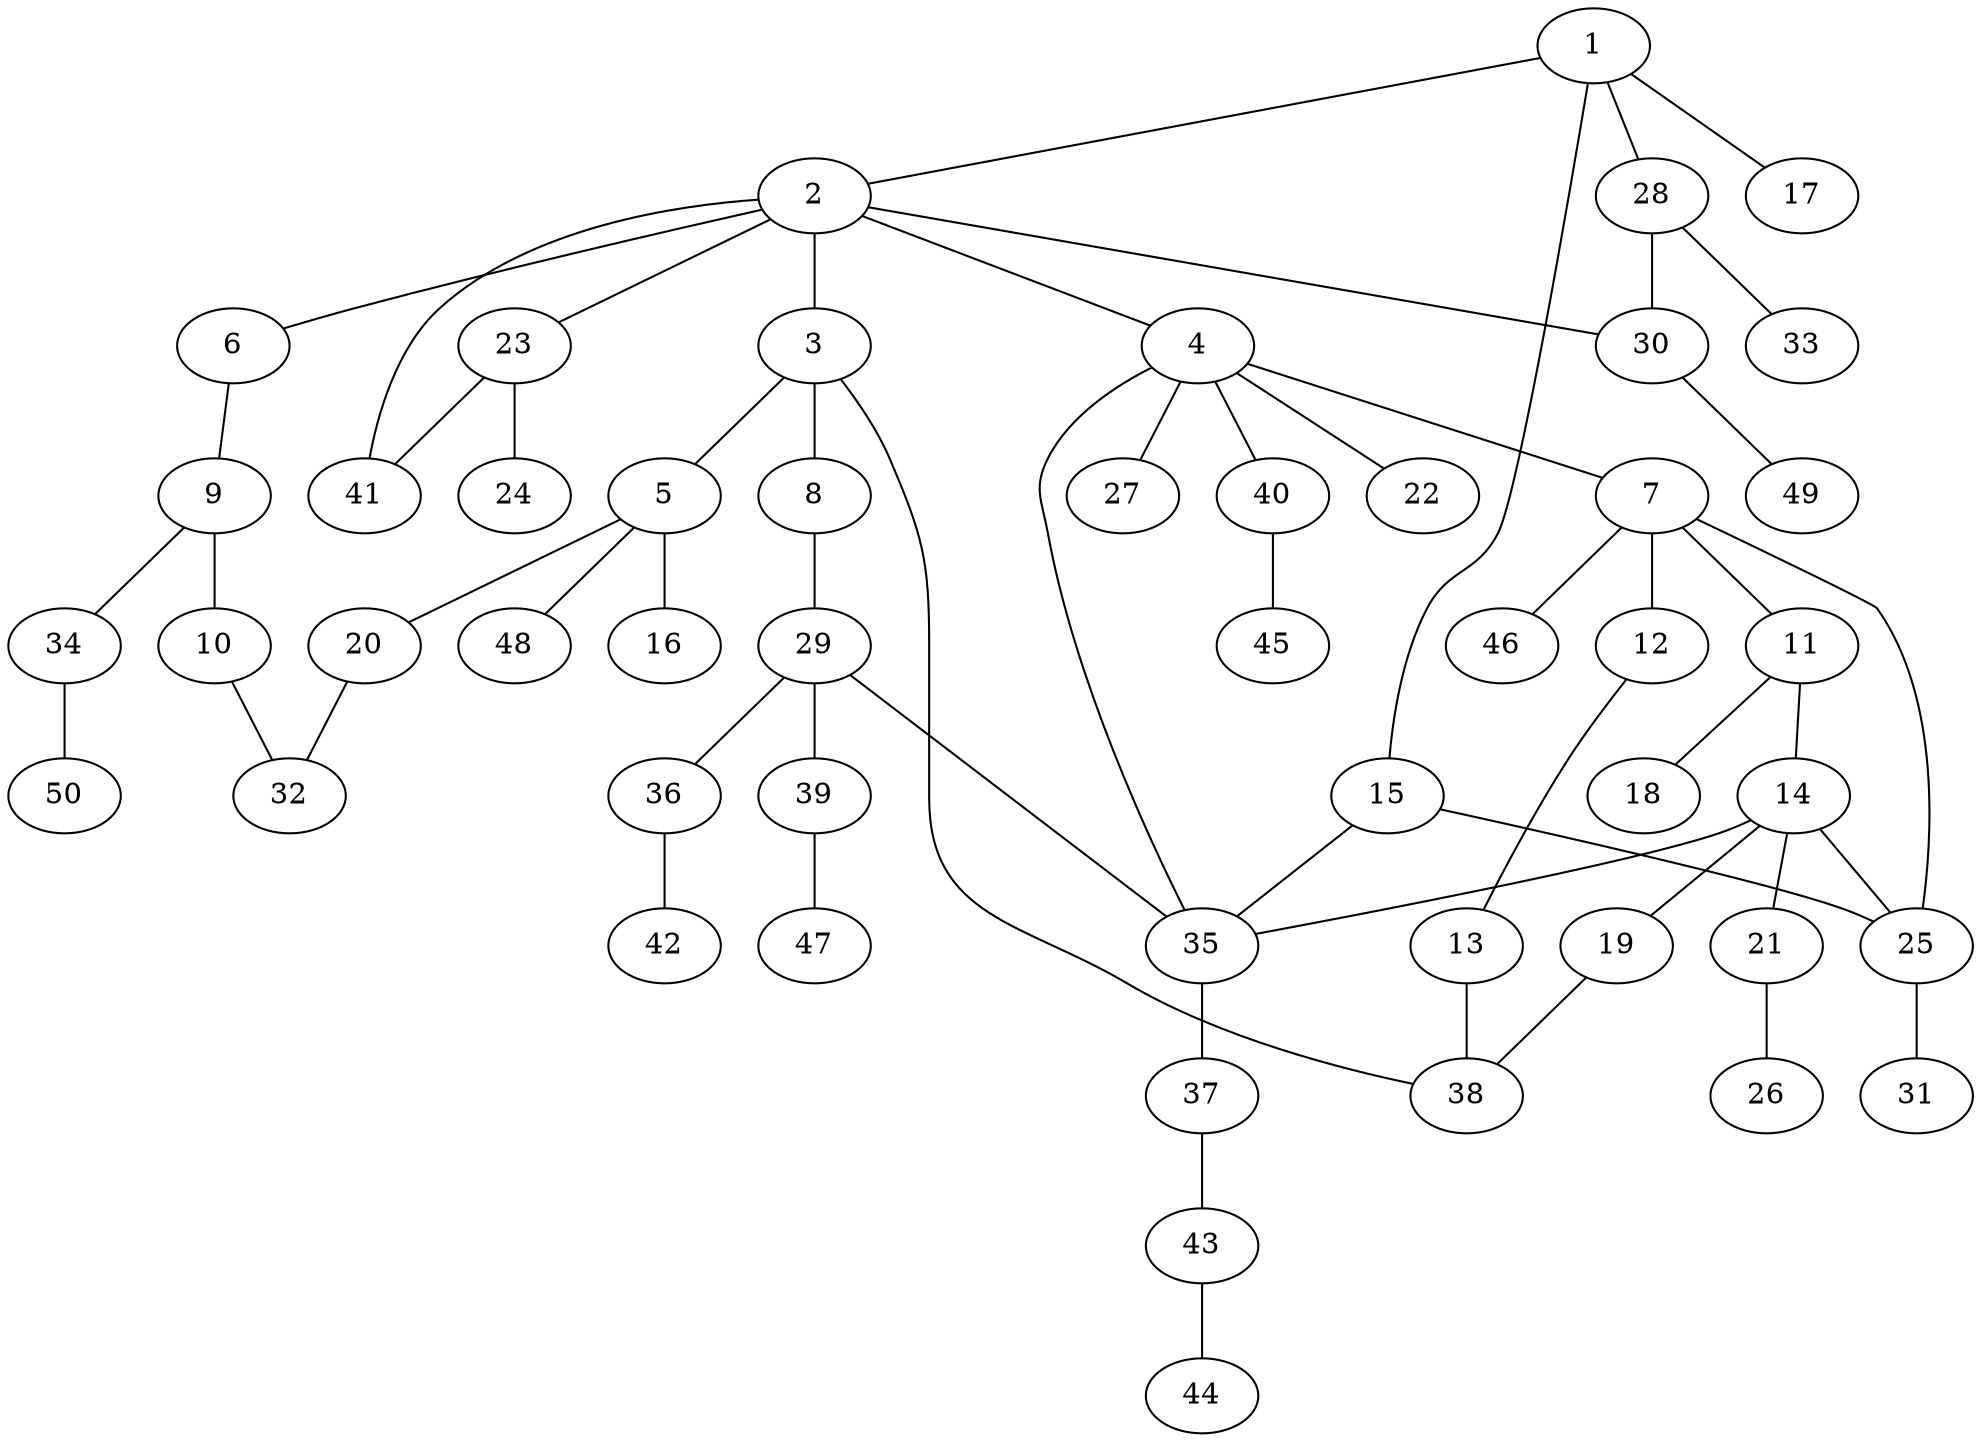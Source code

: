 graph graphname {1--2
1--15
1--17
1--28
2--3
2--4
2--6
2--23
2--30
2--41
3--5
3--8
3--38
4--7
4--22
4--27
4--35
4--40
5--16
5--20
5--48
6--9
7--11
7--12
7--25
7--46
8--29
9--10
9--34
10--32
11--14
11--18
12--13
13--38
14--19
14--21
14--25
14--35
15--25
15--35
19--38
20--32
21--26
23--24
23--41
25--31
28--30
28--33
29--35
29--36
29--39
30--49
34--50
35--37
36--42
37--43
39--47
40--45
43--44
}